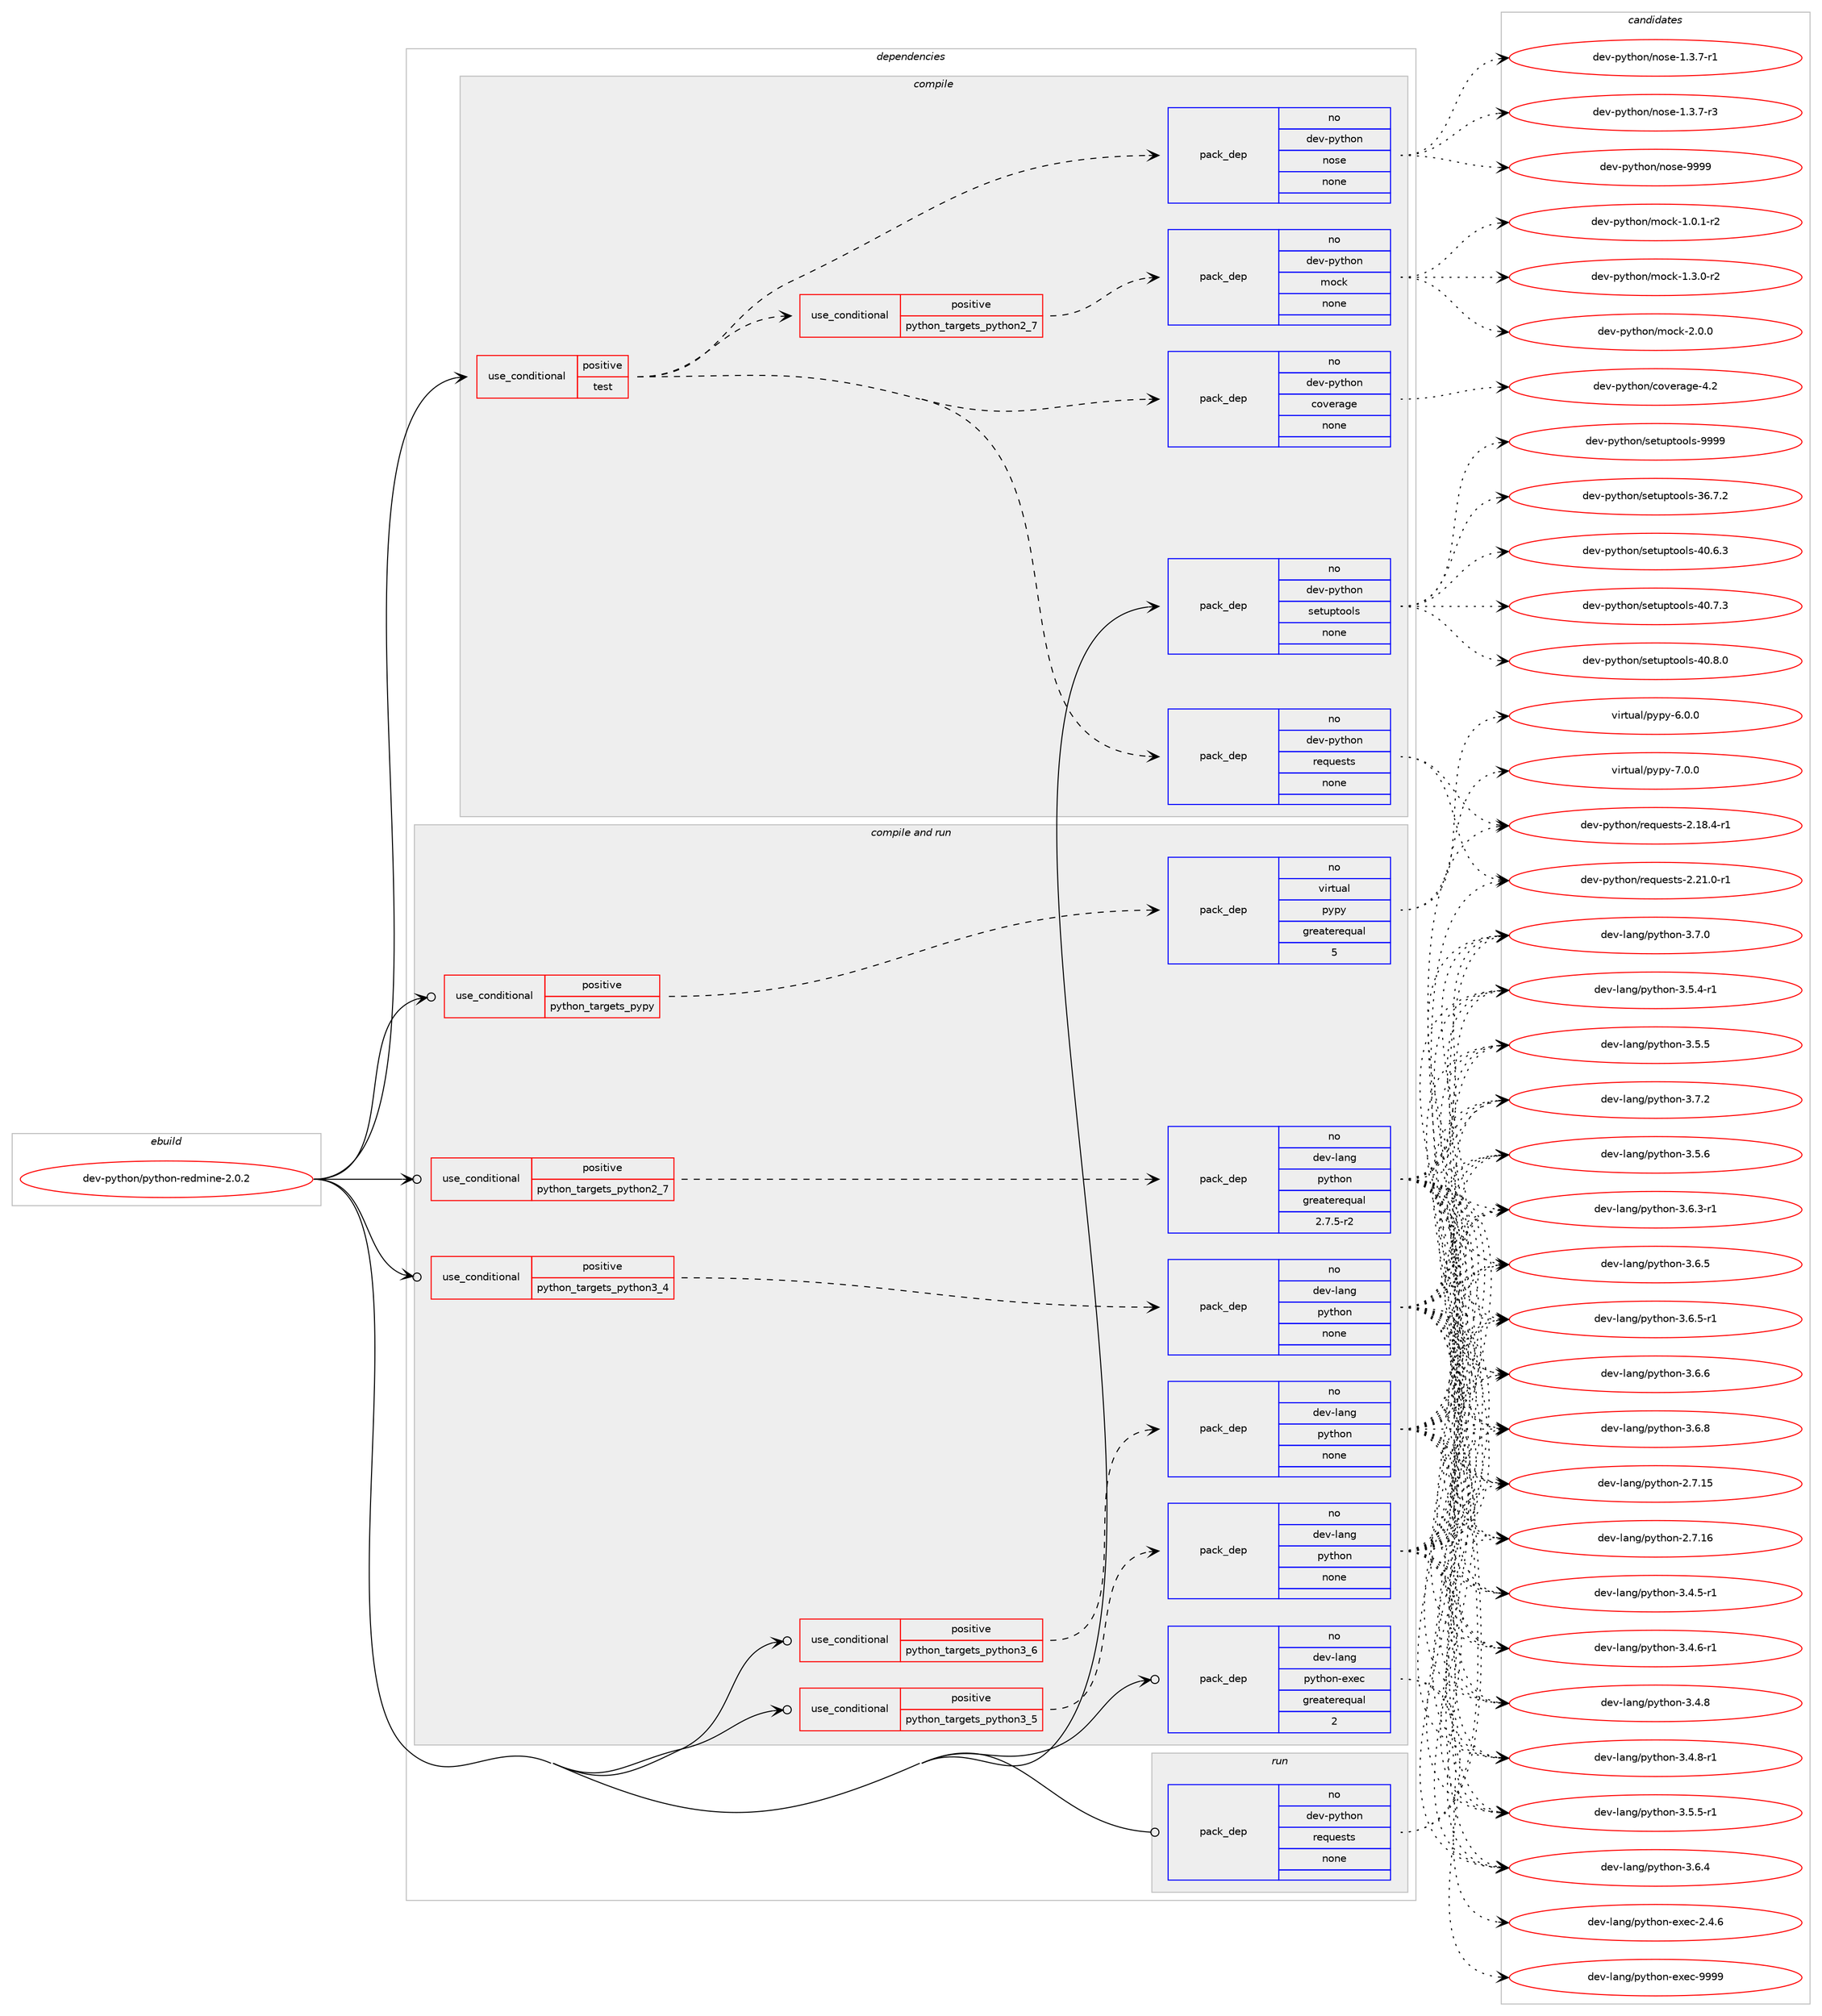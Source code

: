 digraph prolog {

# *************
# Graph options
# *************

newrank=true;
concentrate=true;
compound=true;
graph [rankdir=LR,fontname=Helvetica,fontsize=10,ranksep=1.5];#, ranksep=2.5, nodesep=0.2];
edge  [arrowhead=vee];
node  [fontname=Helvetica,fontsize=10];

# **********
# The ebuild
# **********

subgraph cluster_leftcol {
color=gray;
rank=same;
label=<<i>ebuild</i>>;
id [label="dev-python/python-redmine-2.0.2", color=red, width=4, href="../dev-python/python-redmine-2.0.2.svg"];
}

# ****************
# The dependencies
# ****************

subgraph cluster_midcol {
color=gray;
label=<<i>dependencies</i>>;
subgraph cluster_compile {
fillcolor="#eeeeee";
style=filled;
label=<<i>compile</i>>;
subgraph cond382977 {
dependency1436423 [label=<<TABLE BORDER="0" CELLBORDER="1" CELLSPACING="0" CELLPADDING="4"><TR><TD ROWSPAN="3" CELLPADDING="10">use_conditional</TD></TR><TR><TD>positive</TD></TR><TR><TD>test</TD></TR></TABLE>>, shape=none, color=red];
subgraph pack1030092 {
dependency1436424 [label=<<TABLE BORDER="0" CELLBORDER="1" CELLSPACING="0" CELLPADDING="4" WIDTH="220"><TR><TD ROWSPAN="6" CELLPADDING="30">pack_dep</TD></TR><TR><TD WIDTH="110">no</TD></TR><TR><TD>dev-python</TD></TR><TR><TD>requests</TD></TR><TR><TD>none</TD></TR><TR><TD></TD></TR></TABLE>>, shape=none, color=blue];
}
dependency1436423:e -> dependency1436424:w [weight=20,style="dashed",arrowhead="vee"];
subgraph pack1030093 {
dependency1436425 [label=<<TABLE BORDER="0" CELLBORDER="1" CELLSPACING="0" CELLPADDING="4" WIDTH="220"><TR><TD ROWSPAN="6" CELLPADDING="30">pack_dep</TD></TR><TR><TD WIDTH="110">no</TD></TR><TR><TD>dev-python</TD></TR><TR><TD>coverage</TD></TR><TR><TD>none</TD></TR><TR><TD></TD></TR></TABLE>>, shape=none, color=blue];
}
dependency1436423:e -> dependency1436425:w [weight=20,style="dashed",arrowhead="vee"];
subgraph cond382978 {
dependency1436426 [label=<<TABLE BORDER="0" CELLBORDER="1" CELLSPACING="0" CELLPADDING="4"><TR><TD ROWSPAN="3" CELLPADDING="10">use_conditional</TD></TR><TR><TD>positive</TD></TR><TR><TD>python_targets_python2_7</TD></TR></TABLE>>, shape=none, color=red];
subgraph pack1030094 {
dependency1436427 [label=<<TABLE BORDER="0" CELLBORDER="1" CELLSPACING="0" CELLPADDING="4" WIDTH="220"><TR><TD ROWSPAN="6" CELLPADDING="30">pack_dep</TD></TR><TR><TD WIDTH="110">no</TD></TR><TR><TD>dev-python</TD></TR><TR><TD>mock</TD></TR><TR><TD>none</TD></TR><TR><TD></TD></TR></TABLE>>, shape=none, color=blue];
}
dependency1436426:e -> dependency1436427:w [weight=20,style="dashed",arrowhead="vee"];
}
dependency1436423:e -> dependency1436426:w [weight=20,style="dashed",arrowhead="vee"];
subgraph pack1030095 {
dependency1436428 [label=<<TABLE BORDER="0" CELLBORDER="1" CELLSPACING="0" CELLPADDING="4" WIDTH="220"><TR><TD ROWSPAN="6" CELLPADDING="30">pack_dep</TD></TR><TR><TD WIDTH="110">no</TD></TR><TR><TD>dev-python</TD></TR><TR><TD>nose</TD></TR><TR><TD>none</TD></TR><TR><TD></TD></TR></TABLE>>, shape=none, color=blue];
}
dependency1436423:e -> dependency1436428:w [weight=20,style="dashed",arrowhead="vee"];
}
id:e -> dependency1436423:w [weight=20,style="solid",arrowhead="vee"];
subgraph pack1030096 {
dependency1436429 [label=<<TABLE BORDER="0" CELLBORDER="1" CELLSPACING="0" CELLPADDING="4" WIDTH="220"><TR><TD ROWSPAN="6" CELLPADDING="30">pack_dep</TD></TR><TR><TD WIDTH="110">no</TD></TR><TR><TD>dev-python</TD></TR><TR><TD>setuptools</TD></TR><TR><TD>none</TD></TR><TR><TD></TD></TR></TABLE>>, shape=none, color=blue];
}
id:e -> dependency1436429:w [weight=20,style="solid",arrowhead="vee"];
}
subgraph cluster_compileandrun {
fillcolor="#eeeeee";
style=filled;
label=<<i>compile and run</i>>;
subgraph cond382979 {
dependency1436430 [label=<<TABLE BORDER="0" CELLBORDER="1" CELLSPACING="0" CELLPADDING="4"><TR><TD ROWSPAN="3" CELLPADDING="10">use_conditional</TD></TR><TR><TD>positive</TD></TR><TR><TD>python_targets_pypy</TD></TR></TABLE>>, shape=none, color=red];
subgraph pack1030097 {
dependency1436431 [label=<<TABLE BORDER="0" CELLBORDER="1" CELLSPACING="0" CELLPADDING="4" WIDTH="220"><TR><TD ROWSPAN="6" CELLPADDING="30">pack_dep</TD></TR><TR><TD WIDTH="110">no</TD></TR><TR><TD>virtual</TD></TR><TR><TD>pypy</TD></TR><TR><TD>greaterequal</TD></TR><TR><TD>5</TD></TR></TABLE>>, shape=none, color=blue];
}
dependency1436430:e -> dependency1436431:w [weight=20,style="dashed",arrowhead="vee"];
}
id:e -> dependency1436430:w [weight=20,style="solid",arrowhead="odotvee"];
subgraph cond382980 {
dependency1436432 [label=<<TABLE BORDER="0" CELLBORDER="1" CELLSPACING="0" CELLPADDING="4"><TR><TD ROWSPAN="3" CELLPADDING="10">use_conditional</TD></TR><TR><TD>positive</TD></TR><TR><TD>python_targets_python2_7</TD></TR></TABLE>>, shape=none, color=red];
subgraph pack1030098 {
dependency1436433 [label=<<TABLE BORDER="0" CELLBORDER="1" CELLSPACING="0" CELLPADDING="4" WIDTH="220"><TR><TD ROWSPAN="6" CELLPADDING="30">pack_dep</TD></TR><TR><TD WIDTH="110">no</TD></TR><TR><TD>dev-lang</TD></TR><TR><TD>python</TD></TR><TR><TD>greaterequal</TD></TR><TR><TD>2.7.5-r2</TD></TR></TABLE>>, shape=none, color=blue];
}
dependency1436432:e -> dependency1436433:w [weight=20,style="dashed",arrowhead="vee"];
}
id:e -> dependency1436432:w [weight=20,style="solid",arrowhead="odotvee"];
subgraph cond382981 {
dependency1436434 [label=<<TABLE BORDER="0" CELLBORDER="1" CELLSPACING="0" CELLPADDING="4"><TR><TD ROWSPAN="3" CELLPADDING="10">use_conditional</TD></TR><TR><TD>positive</TD></TR><TR><TD>python_targets_python3_4</TD></TR></TABLE>>, shape=none, color=red];
subgraph pack1030099 {
dependency1436435 [label=<<TABLE BORDER="0" CELLBORDER="1" CELLSPACING="0" CELLPADDING="4" WIDTH="220"><TR><TD ROWSPAN="6" CELLPADDING="30">pack_dep</TD></TR><TR><TD WIDTH="110">no</TD></TR><TR><TD>dev-lang</TD></TR><TR><TD>python</TD></TR><TR><TD>none</TD></TR><TR><TD></TD></TR></TABLE>>, shape=none, color=blue];
}
dependency1436434:e -> dependency1436435:w [weight=20,style="dashed",arrowhead="vee"];
}
id:e -> dependency1436434:w [weight=20,style="solid",arrowhead="odotvee"];
subgraph cond382982 {
dependency1436436 [label=<<TABLE BORDER="0" CELLBORDER="1" CELLSPACING="0" CELLPADDING="4"><TR><TD ROWSPAN="3" CELLPADDING="10">use_conditional</TD></TR><TR><TD>positive</TD></TR><TR><TD>python_targets_python3_5</TD></TR></TABLE>>, shape=none, color=red];
subgraph pack1030100 {
dependency1436437 [label=<<TABLE BORDER="0" CELLBORDER="1" CELLSPACING="0" CELLPADDING="4" WIDTH="220"><TR><TD ROWSPAN="6" CELLPADDING="30">pack_dep</TD></TR><TR><TD WIDTH="110">no</TD></TR><TR><TD>dev-lang</TD></TR><TR><TD>python</TD></TR><TR><TD>none</TD></TR><TR><TD></TD></TR></TABLE>>, shape=none, color=blue];
}
dependency1436436:e -> dependency1436437:w [weight=20,style="dashed",arrowhead="vee"];
}
id:e -> dependency1436436:w [weight=20,style="solid",arrowhead="odotvee"];
subgraph cond382983 {
dependency1436438 [label=<<TABLE BORDER="0" CELLBORDER="1" CELLSPACING="0" CELLPADDING="4"><TR><TD ROWSPAN="3" CELLPADDING="10">use_conditional</TD></TR><TR><TD>positive</TD></TR><TR><TD>python_targets_python3_6</TD></TR></TABLE>>, shape=none, color=red];
subgraph pack1030101 {
dependency1436439 [label=<<TABLE BORDER="0" CELLBORDER="1" CELLSPACING="0" CELLPADDING="4" WIDTH="220"><TR><TD ROWSPAN="6" CELLPADDING="30">pack_dep</TD></TR><TR><TD WIDTH="110">no</TD></TR><TR><TD>dev-lang</TD></TR><TR><TD>python</TD></TR><TR><TD>none</TD></TR><TR><TD></TD></TR></TABLE>>, shape=none, color=blue];
}
dependency1436438:e -> dependency1436439:w [weight=20,style="dashed",arrowhead="vee"];
}
id:e -> dependency1436438:w [weight=20,style="solid",arrowhead="odotvee"];
subgraph pack1030102 {
dependency1436440 [label=<<TABLE BORDER="0" CELLBORDER="1" CELLSPACING="0" CELLPADDING="4" WIDTH="220"><TR><TD ROWSPAN="6" CELLPADDING="30">pack_dep</TD></TR><TR><TD WIDTH="110">no</TD></TR><TR><TD>dev-lang</TD></TR><TR><TD>python-exec</TD></TR><TR><TD>greaterequal</TD></TR><TR><TD>2</TD></TR></TABLE>>, shape=none, color=blue];
}
id:e -> dependency1436440:w [weight=20,style="solid",arrowhead="odotvee"];
}
subgraph cluster_run {
fillcolor="#eeeeee";
style=filled;
label=<<i>run</i>>;
subgraph pack1030103 {
dependency1436441 [label=<<TABLE BORDER="0" CELLBORDER="1" CELLSPACING="0" CELLPADDING="4" WIDTH="220"><TR><TD ROWSPAN="6" CELLPADDING="30">pack_dep</TD></TR><TR><TD WIDTH="110">no</TD></TR><TR><TD>dev-python</TD></TR><TR><TD>requests</TD></TR><TR><TD>none</TD></TR><TR><TD></TD></TR></TABLE>>, shape=none, color=blue];
}
id:e -> dependency1436441:w [weight=20,style="solid",arrowhead="odot"];
}
}

# **************
# The candidates
# **************

subgraph cluster_choices {
rank=same;
color=gray;
label=<<i>candidates</i>>;

subgraph choice1030092 {
color=black;
nodesep=1;
choice1001011184511212111610411111047114101113117101115116115455046495646524511449 [label="dev-python/requests-2.18.4-r1", color=red, width=4,href="../dev-python/requests-2.18.4-r1.svg"];
choice1001011184511212111610411111047114101113117101115116115455046504946484511449 [label="dev-python/requests-2.21.0-r1", color=red, width=4,href="../dev-python/requests-2.21.0-r1.svg"];
dependency1436424:e -> choice1001011184511212111610411111047114101113117101115116115455046495646524511449:w [style=dotted,weight="100"];
dependency1436424:e -> choice1001011184511212111610411111047114101113117101115116115455046504946484511449:w [style=dotted,weight="100"];
}
subgraph choice1030093 {
color=black;
nodesep=1;
choice1001011184511212111610411111047991111181011149710310145524650 [label="dev-python/coverage-4.2", color=red, width=4,href="../dev-python/coverage-4.2.svg"];
dependency1436425:e -> choice1001011184511212111610411111047991111181011149710310145524650:w [style=dotted,weight="100"];
}
subgraph choice1030094 {
color=black;
nodesep=1;
choice1001011184511212111610411111047109111991074549464846494511450 [label="dev-python/mock-1.0.1-r2", color=red, width=4,href="../dev-python/mock-1.0.1-r2.svg"];
choice1001011184511212111610411111047109111991074549465146484511450 [label="dev-python/mock-1.3.0-r2", color=red, width=4,href="../dev-python/mock-1.3.0-r2.svg"];
choice100101118451121211161041111104710911199107455046484648 [label="dev-python/mock-2.0.0", color=red, width=4,href="../dev-python/mock-2.0.0.svg"];
dependency1436427:e -> choice1001011184511212111610411111047109111991074549464846494511450:w [style=dotted,weight="100"];
dependency1436427:e -> choice1001011184511212111610411111047109111991074549465146484511450:w [style=dotted,weight="100"];
dependency1436427:e -> choice100101118451121211161041111104710911199107455046484648:w [style=dotted,weight="100"];
}
subgraph choice1030095 {
color=black;
nodesep=1;
choice10010111845112121116104111110471101111151014549465146554511449 [label="dev-python/nose-1.3.7-r1", color=red, width=4,href="../dev-python/nose-1.3.7-r1.svg"];
choice10010111845112121116104111110471101111151014549465146554511451 [label="dev-python/nose-1.3.7-r3", color=red, width=4,href="../dev-python/nose-1.3.7-r3.svg"];
choice10010111845112121116104111110471101111151014557575757 [label="dev-python/nose-9999", color=red, width=4,href="../dev-python/nose-9999.svg"];
dependency1436428:e -> choice10010111845112121116104111110471101111151014549465146554511449:w [style=dotted,weight="100"];
dependency1436428:e -> choice10010111845112121116104111110471101111151014549465146554511451:w [style=dotted,weight="100"];
dependency1436428:e -> choice10010111845112121116104111110471101111151014557575757:w [style=dotted,weight="100"];
}
subgraph choice1030096 {
color=black;
nodesep=1;
choice100101118451121211161041111104711510111611711211611111110811545515446554650 [label="dev-python/setuptools-36.7.2", color=red, width=4,href="../dev-python/setuptools-36.7.2.svg"];
choice100101118451121211161041111104711510111611711211611111110811545524846544651 [label="dev-python/setuptools-40.6.3", color=red, width=4,href="../dev-python/setuptools-40.6.3.svg"];
choice100101118451121211161041111104711510111611711211611111110811545524846554651 [label="dev-python/setuptools-40.7.3", color=red, width=4,href="../dev-python/setuptools-40.7.3.svg"];
choice100101118451121211161041111104711510111611711211611111110811545524846564648 [label="dev-python/setuptools-40.8.0", color=red, width=4,href="../dev-python/setuptools-40.8.0.svg"];
choice10010111845112121116104111110471151011161171121161111111081154557575757 [label="dev-python/setuptools-9999", color=red, width=4,href="../dev-python/setuptools-9999.svg"];
dependency1436429:e -> choice100101118451121211161041111104711510111611711211611111110811545515446554650:w [style=dotted,weight="100"];
dependency1436429:e -> choice100101118451121211161041111104711510111611711211611111110811545524846544651:w [style=dotted,weight="100"];
dependency1436429:e -> choice100101118451121211161041111104711510111611711211611111110811545524846554651:w [style=dotted,weight="100"];
dependency1436429:e -> choice100101118451121211161041111104711510111611711211611111110811545524846564648:w [style=dotted,weight="100"];
dependency1436429:e -> choice10010111845112121116104111110471151011161171121161111111081154557575757:w [style=dotted,weight="100"];
}
subgraph choice1030097 {
color=black;
nodesep=1;
choice1181051141161179710847112121112121455446484648 [label="virtual/pypy-6.0.0", color=red, width=4,href="../virtual/pypy-6.0.0.svg"];
choice1181051141161179710847112121112121455546484648 [label="virtual/pypy-7.0.0", color=red, width=4,href="../virtual/pypy-7.0.0.svg"];
dependency1436431:e -> choice1181051141161179710847112121112121455446484648:w [style=dotted,weight="100"];
dependency1436431:e -> choice1181051141161179710847112121112121455546484648:w [style=dotted,weight="100"];
}
subgraph choice1030098 {
color=black;
nodesep=1;
choice10010111845108971101034711212111610411111045504655464953 [label="dev-lang/python-2.7.15", color=red, width=4,href="../dev-lang/python-2.7.15.svg"];
choice10010111845108971101034711212111610411111045504655464954 [label="dev-lang/python-2.7.16", color=red, width=4,href="../dev-lang/python-2.7.16.svg"];
choice1001011184510897110103471121211161041111104551465246534511449 [label="dev-lang/python-3.4.5-r1", color=red, width=4,href="../dev-lang/python-3.4.5-r1.svg"];
choice1001011184510897110103471121211161041111104551465246544511449 [label="dev-lang/python-3.4.6-r1", color=red, width=4,href="../dev-lang/python-3.4.6-r1.svg"];
choice100101118451089711010347112121116104111110455146524656 [label="dev-lang/python-3.4.8", color=red, width=4,href="../dev-lang/python-3.4.8.svg"];
choice1001011184510897110103471121211161041111104551465246564511449 [label="dev-lang/python-3.4.8-r1", color=red, width=4,href="../dev-lang/python-3.4.8-r1.svg"];
choice1001011184510897110103471121211161041111104551465346524511449 [label="dev-lang/python-3.5.4-r1", color=red, width=4,href="../dev-lang/python-3.5.4-r1.svg"];
choice100101118451089711010347112121116104111110455146534653 [label="dev-lang/python-3.5.5", color=red, width=4,href="../dev-lang/python-3.5.5.svg"];
choice1001011184510897110103471121211161041111104551465346534511449 [label="dev-lang/python-3.5.5-r1", color=red, width=4,href="../dev-lang/python-3.5.5-r1.svg"];
choice100101118451089711010347112121116104111110455146534654 [label="dev-lang/python-3.5.6", color=red, width=4,href="../dev-lang/python-3.5.6.svg"];
choice1001011184510897110103471121211161041111104551465446514511449 [label="dev-lang/python-3.6.3-r1", color=red, width=4,href="../dev-lang/python-3.6.3-r1.svg"];
choice100101118451089711010347112121116104111110455146544652 [label="dev-lang/python-3.6.4", color=red, width=4,href="../dev-lang/python-3.6.4.svg"];
choice100101118451089711010347112121116104111110455146544653 [label="dev-lang/python-3.6.5", color=red, width=4,href="../dev-lang/python-3.6.5.svg"];
choice1001011184510897110103471121211161041111104551465446534511449 [label="dev-lang/python-3.6.5-r1", color=red, width=4,href="../dev-lang/python-3.6.5-r1.svg"];
choice100101118451089711010347112121116104111110455146544654 [label="dev-lang/python-3.6.6", color=red, width=4,href="../dev-lang/python-3.6.6.svg"];
choice100101118451089711010347112121116104111110455146544656 [label="dev-lang/python-3.6.8", color=red, width=4,href="../dev-lang/python-3.6.8.svg"];
choice100101118451089711010347112121116104111110455146554648 [label="dev-lang/python-3.7.0", color=red, width=4,href="../dev-lang/python-3.7.0.svg"];
choice100101118451089711010347112121116104111110455146554650 [label="dev-lang/python-3.7.2", color=red, width=4,href="../dev-lang/python-3.7.2.svg"];
dependency1436433:e -> choice10010111845108971101034711212111610411111045504655464953:w [style=dotted,weight="100"];
dependency1436433:e -> choice10010111845108971101034711212111610411111045504655464954:w [style=dotted,weight="100"];
dependency1436433:e -> choice1001011184510897110103471121211161041111104551465246534511449:w [style=dotted,weight="100"];
dependency1436433:e -> choice1001011184510897110103471121211161041111104551465246544511449:w [style=dotted,weight="100"];
dependency1436433:e -> choice100101118451089711010347112121116104111110455146524656:w [style=dotted,weight="100"];
dependency1436433:e -> choice1001011184510897110103471121211161041111104551465246564511449:w [style=dotted,weight="100"];
dependency1436433:e -> choice1001011184510897110103471121211161041111104551465346524511449:w [style=dotted,weight="100"];
dependency1436433:e -> choice100101118451089711010347112121116104111110455146534653:w [style=dotted,weight="100"];
dependency1436433:e -> choice1001011184510897110103471121211161041111104551465346534511449:w [style=dotted,weight="100"];
dependency1436433:e -> choice100101118451089711010347112121116104111110455146534654:w [style=dotted,weight="100"];
dependency1436433:e -> choice1001011184510897110103471121211161041111104551465446514511449:w [style=dotted,weight="100"];
dependency1436433:e -> choice100101118451089711010347112121116104111110455146544652:w [style=dotted,weight="100"];
dependency1436433:e -> choice100101118451089711010347112121116104111110455146544653:w [style=dotted,weight="100"];
dependency1436433:e -> choice1001011184510897110103471121211161041111104551465446534511449:w [style=dotted,weight="100"];
dependency1436433:e -> choice100101118451089711010347112121116104111110455146544654:w [style=dotted,weight="100"];
dependency1436433:e -> choice100101118451089711010347112121116104111110455146544656:w [style=dotted,weight="100"];
dependency1436433:e -> choice100101118451089711010347112121116104111110455146554648:w [style=dotted,weight="100"];
dependency1436433:e -> choice100101118451089711010347112121116104111110455146554650:w [style=dotted,weight="100"];
}
subgraph choice1030099 {
color=black;
nodesep=1;
choice10010111845108971101034711212111610411111045504655464953 [label="dev-lang/python-2.7.15", color=red, width=4,href="../dev-lang/python-2.7.15.svg"];
choice10010111845108971101034711212111610411111045504655464954 [label="dev-lang/python-2.7.16", color=red, width=4,href="../dev-lang/python-2.7.16.svg"];
choice1001011184510897110103471121211161041111104551465246534511449 [label="dev-lang/python-3.4.5-r1", color=red, width=4,href="../dev-lang/python-3.4.5-r1.svg"];
choice1001011184510897110103471121211161041111104551465246544511449 [label="dev-lang/python-3.4.6-r1", color=red, width=4,href="../dev-lang/python-3.4.6-r1.svg"];
choice100101118451089711010347112121116104111110455146524656 [label="dev-lang/python-3.4.8", color=red, width=4,href="../dev-lang/python-3.4.8.svg"];
choice1001011184510897110103471121211161041111104551465246564511449 [label="dev-lang/python-3.4.8-r1", color=red, width=4,href="../dev-lang/python-3.4.8-r1.svg"];
choice1001011184510897110103471121211161041111104551465346524511449 [label="dev-lang/python-3.5.4-r1", color=red, width=4,href="../dev-lang/python-3.5.4-r1.svg"];
choice100101118451089711010347112121116104111110455146534653 [label="dev-lang/python-3.5.5", color=red, width=4,href="../dev-lang/python-3.5.5.svg"];
choice1001011184510897110103471121211161041111104551465346534511449 [label="dev-lang/python-3.5.5-r1", color=red, width=4,href="../dev-lang/python-3.5.5-r1.svg"];
choice100101118451089711010347112121116104111110455146534654 [label="dev-lang/python-3.5.6", color=red, width=4,href="../dev-lang/python-3.5.6.svg"];
choice1001011184510897110103471121211161041111104551465446514511449 [label="dev-lang/python-3.6.3-r1", color=red, width=4,href="../dev-lang/python-3.6.3-r1.svg"];
choice100101118451089711010347112121116104111110455146544652 [label="dev-lang/python-3.6.4", color=red, width=4,href="../dev-lang/python-3.6.4.svg"];
choice100101118451089711010347112121116104111110455146544653 [label="dev-lang/python-3.6.5", color=red, width=4,href="../dev-lang/python-3.6.5.svg"];
choice1001011184510897110103471121211161041111104551465446534511449 [label="dev-lang/python-3.6.5-r1", color=red, width=4,href="../dev-lang/python-3.6.5-r1.svg"];
choice100101118451089711010347112121116104111110455146544654 [label="dev-lang/python-3.6.6", color=red, width=4,href="../dev-lang/python-3.6.6.svg"];
choice100101118451089711010347112121116104111110455146544656 [label="dev-lang/python-3.6.8", color=red, width=4,href="../dev-lang/python-3.6.8.svg"];
choice100101118451089711010347112121116104111110455146554648 [label="dev-lang/python-3.7.0", color=red, width=4,href="../dev-lang/python-3.7.0.svg"];
choice100101118451089711010347112121116104111110455146554650 [label="dev-lang/python-3.7.2", color=red, width=4,href="../dev-lang/python-3.7.2.svg"];
dependency1436435:e -> choice10010111845108971101034711212111610411111045504655464953:w [style=dotted,weight="100"];
dependency1436435:e -> choice10010111845108971101034711212111610411111045504655464954:w [style=dotted,weight="100"];
dependency1436435:e -> choice1001011184510897110103471121211161041111104551465246534511449:w [style=dotted,weight="100"];
dependency1436435:e -> choice1001011184510897110103471121211161041111104551465246544511449:w [style=dotted,weight="100"];
dependency1436435:e -> choice100101118451089711010347112121116104111110455146524656:w [style=dotted,weight="100"];
dependency1436435:e -> choice1001011184510897110103471121211161041111104551465246564511449:w [style=dotted,weight="100"];
dependency1436435:e -> choice1001011184510897110103471121211161041111104551465346524511449:w [style=dotted,weight="100"];
dependency1436435:e -> choice100101118451089711010347112121116104111110455146534653:w [style=dotted,weight="100"];
dependency1436435:e -> choice1001011184510897110103471121211161041111104551465346534511449:w [style=dotted,weight="100"];
dependency1436435:e -> choice100101118451089711010347112121116104111110455146534654:w [style=dotted,weight="100"];
dependency1436435:e -> choice1001011184510897110103471121211161041111104551465446514511449:w [style=dotted,weight="100"];
dependency1436435:e -> choice100101118451089711010347112121116104111110455146544652:w [style=dotted,weight="100"];
dependency1436435:e -> choice100101118451089711010347112121116104111110455146544653:w [style=dotted,weight="100"];
dependency1436435:e -> choice1001011184510897110103471121211161041111104551465446534511449:w [style=dotted,weight="100"];
dependency1436435:e -> choice100101118451089711010347112121116104111110455146544654:w [style=dotted,weight="100"];
dependency1436435:e -> choice100101118451089711010347112121116104111110455146544656:w [style=dotted,weight="100"];
dependency1436435:e -> choice100101118451089711010347112121116104111110455146554648:w [style=dotted,weight="100"];
dependency1436435:e -> choice100101118451089711010347112121116104111110455146554650:w [style=dotted,weight="100"];
}
subgraph choice1030100 {
color=black;
nodesep=1;
choice10010111845108971101034711212111610411111045504655464953 [label="dev-lang/python-2.7.15", color=red, width=4,href="../dev-lang/python-2.7.15.svg"];
choice10010111845108971101034711212111610411111045504655464954 [label="dev-lang/python-2.7.16", color=red, width=4,href="../dev-lang/python-2.7.16.svg"];
choice1001011184510897110103471121211161041111104551465246534511449 [label="dev-lang/python-3.4.5-r1", color=red, width=4,href="../dev-lang/python-3.4.5-r1.svg"];
choice1001011184510897110103471121211161041111104551465246544511449 [label="dev-lang/python-3.4.6-r1", color=red, width=4,href="../dev-lang/python-3.4.6-r1.svg"];
choice100101118451089711010347112121116104111110455146524656 [label="dev-lang/python-3.4.8", color=red, width=4,href="../dev-lang/python-3.4.8.svg"];
choice1001011184510897110103471121211161041111104551465246564511449 [label="dev-lang/python-3.4.8-r1", color=red, width=4,href="../dev-lang/python-3.4.8-r1.svg"];
choice1001011184510897110103471121211161041111104551465346524511449 [label="dev-lang/python-3.5.4-r1", color=red, width=4,href="../dev-lang/python-3.5.4-r1.svg"];
choice100101118451089711010347112121116104111110455146534653 [label="dev-lang/python-3.5.5", color=red, width=4,href="../dev-lang/python-3.5.5.svg"];
choice1001011184510897110103471121211161041111104551465346534511449 [label="dev-lang/python-3.5.5-r1", color=red, width=4,href="../dev-lang/python-3.5.5-r1.svg"];
choice100101118451089711010347112121116104111110455146534654 [label="dev-lang/python-3.5.6", color=red, width=4,href="../dev-lang/python-3.5.6.svg"];
choice1001011184510897110103471121211161041111104551465446514511449 [label="dev-lang/python-3.6.3-r1", color=red, width=4,href="../dev-lang/python-3.6.3-r1.svg"];
choice100101118451089711010347112121116104111110455146544652 [label="dev-lang/python-3.6.4", color=red, width=4,href="../dev-lang/python-3.6.4.svg"];
choice100101118451089711010347112121116104111110455146544653 [label="dev-lang/python-3.6.5", color=red, width=4,href="../dev-lang/python-3.6.5.svg"];
choice1001011184510897110103471121211161041111104551465446534511449 [label="dev-lang/python-3.6.5-r1", color=red, width=4,href="../dev-lang/python-3.6.5-r1.svg"];
choice100101118451089711010347112121116104111110455146544654 [label="dev-lang/python-3.6.6", color=red, width=4,href="../dev-lang/python-3.6.6.svg"];
choice100101118451089711010347112121116104111110455146544656 [label="dev-lang/python-3.6.8", color=red, width=4,href="../dev-lang/python-3.6.8.svg"];
choice100101118451089711010347112121116104111110455146554648 [label="dev-lang/python-3.7.0", color=red, width=4,href="../dev-lang/python-3.7.0.svg"];
choice100101118451089711010347112121116104111110455146554650 [label="dev-lang/python-3.7.2", color=red, width=4,href="../dev-lang/python-3.7.2.svg"];
dependency1436437:e -> choice10010111845108971101034711212111610411111045504655464953:w [style=dotted,weight="100"];
dependency1436437:e -> choice10010111845108971101034711212111610411111045504655464954:w [style=dotted,weight="100"];
dependency1436437:e -> choice1001011184510897110103471121211161041111104551465246534511449:w [style=dotted,weight="100"];
dependency1436437:e -> choice1001011184510897110103471121211161041111104551465246544511449:w [style=dotted,weight="100"];
dependency1436437:e -> choice100101118451089711010347112121116104111110455146524656:w [style=dotted,weight="100"];
dependency1436437:e -> choice1001011184510897110103471121211161041111104551465246564511449:w [style=dotted,weight="100"];
dependency1436437:e -> choice1001011184510897110103471121211161041111104551465346524511449:w [style=dotted,weight="100"];
dependency1436437:e -> choice100101118451089711010347112121116104111110455146534653:w [style=dotted,weight="100"];
dependency1436437:e -> choice1001011184510897110103471121211161041111104551465346534511449:w [style=dotted,weight="100"];
dependency1436437:e -> choice100101118451089711010347112121116104111110455146534654:w [style=dotted,weight="100"];
dependency1436437:e -> choice1001011184510897110103471121211161041111104551465446514511449:w [style=dotted,weight="100"];
dependency1436437:e -> choice100101118451089711010347112121116104111110455146544652:w [style=dotted,weight="100"];
dependency1436437:e -> choice100101118451089711010347112121116104111110455146544653:w [style=dotted,weight="100"];
dependency1436437:e -> choice1001011184510897110103471121211161041111104551465446534511449:w [style=dotted,weight="100"];
dependency1436437:e -> choice100101118451089711010347112121116104111110455146544654:w [style=dotted,weight="100"];
dependency1436437:e -> choice100101118451089711010347112121116104111110455146544656:w [style=dotted,weight="100"];
dependency1436437:e -> choice100101118451089711010347112121116104111110455146554648:w [style=dotted,weight="100"];
dependency1436437:e -> choice100101118451089711010347112121116104111110455146554650:w [style=dotted,weight="100"];
}
subgraph choice1030101 {
color=black;
nodesep=1;
choice10010111845108971101034711212111610411111045504655464953 [label="dev-lang/python-2.7.15", color=red, width=4,href="../dev-lang/python-2.7.15.svg"];
choice10010111845108971101034711212111610411111045504655464954 [label="dev-lang/python-2.7.16", color=red, width=4,href="../dev-lang/python-2.7.16.svg"];
choice1001011184510897110103471121211161041111104551465246534511449 [label="dev-lang/python-3.4.5-r1", color=red, width=4,href="../dev-lang/python-3.4.5-r1.svg"];
choice1001011184510897110103471121211161041111104551465246544511449 [label="dev-lang/python-3.4.6-r1", color=red, width=4,href="../dev-lang/python-3.4.6-r1.svg"];
choice100101118451089711010347112121116104111110455146524656 [label="dev-lang/python-3.4.8", color=red, width=4,href="../dev-lang/python-3.4.8.svg"];
choice1001011184510897110103471121211161041111104551465246564511449 [label="dev-lang/python-3.4.8-r1", color=red, width=4,href="../dev-lang/python-3.4.8-r1.svg"];
choice1001011184510897110103471121211161041111104551465346524511449 [label="dev-lang/python-3.5.4-r1", color=red, width=4,href="../dev-lang/python-3.5.4-r1.svg"];
choice100101118451089711010347112121116104111110455146534653 [label="dev-lang/python-3.5.5", color=red, width=4,href="../dev-lang/python-3.5.5.svg"];
choice1001011184510897110103471121211161041111104551465346534511449 [label="dev-lang/python-3.5.5-r1", color=red, width=4,href="../dev-lang/python-3.5.5-r1.svg"];
choice100101118451089711010347112121116104111110455146534654 [label="dev-lang/python-3.5.6", color=red, width=4,href="../dev-lang/python-3.5.6.svg"];
choice1001011184510897110103471121211161041111104551465446514511449 [label="dev-lang/python-3.6.3-r1", color=red, width=4,href="../dev-lang/python-3.6.3-r1.svg"];
choice100101118451089711010347112121116104111110455146544652 [label="dev-lang/python-3.6.4", color=red, width=4,href="../dev-lang/python-3.6.4.svg"];
choice100101118451089711010347112121116104111110455146544653 [label="dev-lang/python-3.6.5", color=red, width=4,href="../dev-lang/python-3.6.5.svg"];
choice1001011184510897110103471121211161041111104551465446534511449 [label="dev-lang/python-3.6.5-r1", color=red, width=4,href="../dev-lang/python-3.6.5-r1.svg"];
choice100101118451089711010347112121116104111110455146544654 [label="dev-lang/python-3.6.6", color=red, width=4,href="../dev-lang/python-3.6.6.svg"];
choice100101118451089711010347112121116104111110455146544656 [label="dev-lang/python-3.6.8", color=red, width=4,href="../dev-lang/python-3.6.8.svg"];
choice100101118451089711010347112121116104111110455146554648 [label="dev-lang/python-3.7.0", color=red, width=4,href="../dev-lang/python-3.7.0.svg"];
choice100101118451089711010347112121116104111110455146554650 [label="dev-lang/python-3.7.2", color=red, width=4,href="../dev-lang/python-3.7.2.svg"];
dependency1436439:e -> choice10010111845108971101034711212111610411111045504655464953:w [style=dotted,weight="100"];
dependency1436439:e -> choice10010111845108971101034711212111610411111045504655464954:w [style=dotted,weight="100"];
dependency1436439:e -> choice1001011184510897110103471121211161041111104551465246534511449:w [style=dotted,weight="100"];
dependency1436439:e -> choice1001011184510897110103471121211161041111104551465246544511449:w [style=dotted,weight="100"];
dependency1436439:e -> choice100101118451089711010347112121116104111110455146524656:w [style=dotted,weight="100"];
dependency1436439:e -> choice1001011184510897110103471121211161041111104551465246564511449:w [style=dotted,weight="100"];
dependency1436439:e -> choice1001011184510897110103471121211161041111104551465346524511449:w [style=dotted,weight="100"];
dependency1436439:e -> choice100101118451089711010347112121116104111110455146534653:w [style=dotted,weight="100"];
dependency1436439:e -> choice1001011184510897110103471121211161041111104551465346534511449:w [style=dotted,weight="100"];
dependency1436439:e -> choice100101118451089711010347112121116104111110455146534654:w [style=dotted,weight="100"];
dependency1436439:e -> choice1001011184510897110103471121211161041111104551465446514511449:w [style=dotted,weight="100"];
dependency1436439:e -> choice100101118451089711010347112121116104111110455146544652:w [style=dotted,weight="100"];
dependency1436439:e -> choice100101118451089711010347112121116104111110455146544653:w [style=dotted,weight="100"];
dependency1436439:e -> choice1001011184510897110103471121211161041111104551465446534511449:w [style=dotted,weight="100"];
dependency1436439:e -> choice100101118451089711010347112121116104111110455146544654:w [style=dotted,weight="100"];
dependency1436439:e -> choice100101118451089711010347112121116104111110455146544656:w [style=dotted,weight="100"];
dependency1436439:e -> choice100101118451089711010347112121116104111110455146554648:w [style=dotted,weight="100"];
dependency1436439:e -> choice100101118451089711010347112121116104111110455146554650:w [style=dotted,weight="100"];
}
subgraph choice1030102 {
color=black;
nodesep=1;
choice1001011184510897110103471121211161041111104510112010199455046524654 [label="dev-lang/python-exec-2.4.6", color=red, width=4,href="../dev-lang/python-exec-2.4.6.svg"];
choice10010111845108971101034711212111610411111045101120101994557575757 [label="dev-lang/python-exec-9999", color=red, width=4,href="../dev-lang/python-exec-9999.svg"];
dependency1436440:e -> choice1001011184510897110103471121211161041111104510112010199455046524654:w [style=dotted,weight="100"];
dependency1436440:e -> choice10010111845108971101034711212111610411111045101120101994557575757:w [style=dotted,weight="100"];
}
subgraph choice1030103 {
color=black;
nodesep=1;
choice1001011184511212111610411111047114101113117101115116115455046495646524511449 [label="dev-python/requests-2.18.4-r1", color=red, width=4,href="../dev-python/requests-2.18.4-r1.svg"];
choice1001011184511212111610411111047114101113117101115116115455046504946484511449 [label="dev-python/requests-2.21.0-r1", color=red, width=4,href="../dev-python/requests-2.21.0-r1.svg"];
dependency1436441:e -> choice1001011184511212111610411111047114101113117101115116115455046495646524511449:w [style=dotted,weight="100"];
dependency1436441:e -> choice1001011184511212111610411111047114101113117101115116115455046504946484511449:w [style=dotted,weight="100"];
}
}

}
